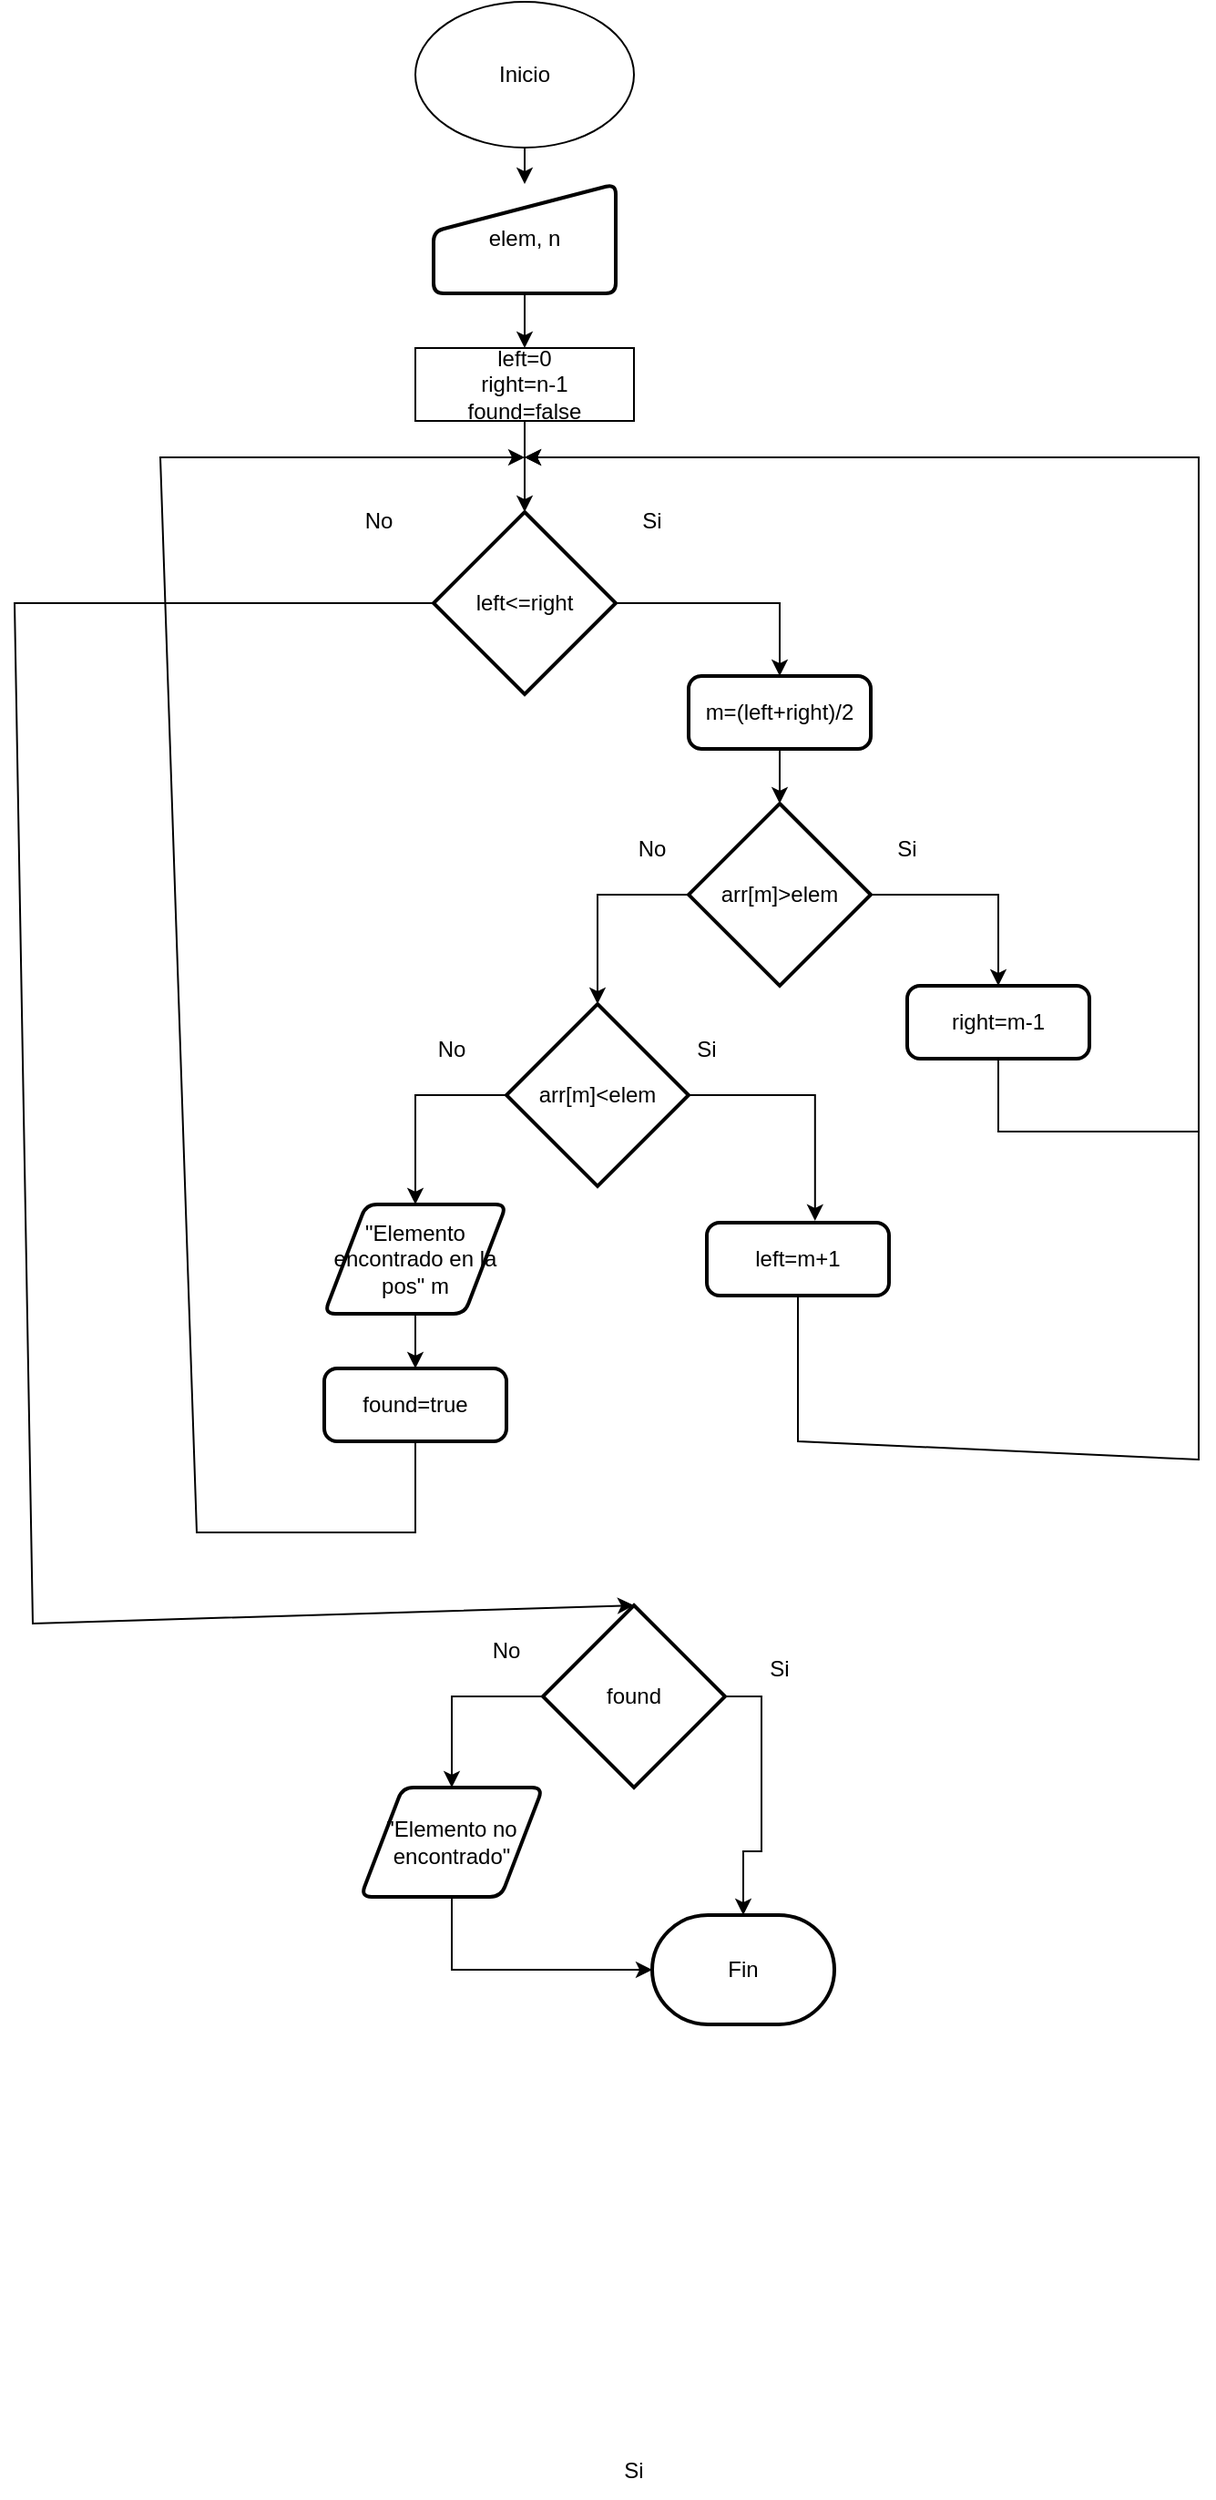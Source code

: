 <mxfile version="24.2.5" type="device">
  <diagram name="Página-1" id="0wsCxyxOZEsjjyLsrp0R">
    <mxGraphModel dx="1600" dy="774" grid="1" gridSize="10" guides="1" tooltips="1" connect="1" arrows="1" fold="1" page="1" pageScale="1" pageWidth="4000" pageHeight="4000" math="0" shadow="0">
      <root>
        <mxCell id="0" />
        <mxCell id="1" parent="0" />
        <mxCell id="Uuv-1FL1sS7lNG17RyiJ-4" style="edgeStyle=orthogonalEdgeStyle;rounded=0;orthogonalLoop=1;jettySize=auto;html=1;exitX=0.5;exitY=1;exitDx=0;exitDy=0;entryX=0.5;entryY=0;entryDx=0;entryDy=0;" edge="1" parent="1" source="Uuv-1FL1sS7lNG17RyiJ-1">
          <mxGeometry relative="1" as="geometry">
            <mxPoint x="350" y="140" as="targetPoint" />
          </mxGeometry>
        </mxCell>
        <mxCell id="Uuv-1FL1sS7lNG17RyiJ-1" value="Inicio" style="ellipse;whiteSpace=wrap;html=1;" vertex="1" parent="1">
          <mxGeometry x="290" y="40" width="120" height="80" as="geometry" />
        </mxCell>
        <mxCell id="Uuv-1FL1sS7lNG17RyiJ-2" value="left=0&lt;div&gt;&lt;/div&gt;&lt;div&gt;right=n-1&lt;/div&gt;&lt;div&gt;found=false&lt;/div&gt;" style="rounded=0;whiteSpace=wrap;html=1;" vertex="1" parent="1">
          <mxGeometry x="290" y="230" width="120" height="40" as="geometry" />
        </mxCell>
        <mxCell id="Uuv-1FL1sS7lNG17RyiJ-5" style="edgeStyle=orthogonalEdgeStyle;rounded=0;orthogonalLoop=1;jettySize=auto;html=1;exitX=0.5;exitY=1;exitDx=0;exitDy=0;entryX=0.5;entryY=0;entryDx=0;entryDy=0;" edge="1" parent="1" target="Uuv-1FL1sS7lNG17RyiJ-2">
          <mxGeometry relative="1" as="geometry">
            <mxPoint x="350" y="200" as="sourcePoint" />
          </mxGeometry>
        </mxCell>
        <mxCell id="Uuv-1FL1sS7lNG17RyiJ-40" style="edgeStyle=orthogonalEdgeStyle;rounded=0;orthogonalLoop=1;jettySize=auto;html=1;exitX=1;exitY=0.5;exitDx=0;exitDy=0;exitPerimeter=0;entryX=0.5;entryY=0;entryDx=0;entryDy=0;" edge="1" parent="1" source="Uuv-1FL1sS7lNG17RyiJ-6" target="Uuv-1FL1sS7lNG17RyiJ-39">
          <mxGeometry relative="1" as="geometry" />
        </mxCell>
        <mxCell id="Uuv-1FL1sS7lNG17RyiJ-6" value="left&amp;lt;=right" style="strokeWidth=2;html=1;shape=mxgraph.flowchart.decision;whiteSpace=wrap;" vertex="1" parent="1">
          <mxGeometry x="300" y="320" width="100" height="100" as="geometry" />
        </mxCell>
        <mxCell id="Uuv-1FL1sS7lNG17RyiJ-7" style="edgeStyle=orthogonalEdgeStyle;rounded=0;orthogonalLoop=1;jettySize=auto;html=1;exitX=0.5;exitY=1;exitDx=0;exitDy=0;entryX=0.5;entryY=0;entryDx=0;entryDy=0;entryPerimeter=0;" edge="1" parent="1" source="Uuv-1FL1sS7lNG17RyiJ-2" target="Uuv-1FL1sS7lNG17RyiJ-6">
          <mxGeometry relative="1" as="geometry" />
        </mxCell>
        <mxCell id="Uuv-1FL1sS7lNG17RyiJ-11" value="Si" style="text;html=1;align=center;verticalAlign=middle;whiteSpace=wrap;rounded=0;" vertex="1" parent="1">
          <mxGeometry x="390" y="310" width="60" height="30" as="geometry" />
        </mxCell>
        <mxCell id="Uuv-1FL1sS7lNG17RyiJ-12" value="elem, n" style="html=1;strokeWidth=2;shape=manualInput;whiteSpace=wrap;rounded=1;size=26;arcSize=11;" vertex="1" parent="1">
          <mxGeometry x="300" y="140" width="100" height="60" as="geometry" />
        </mxCell>
        <mxCell id="Uuv-1FL1sS7lNG17RyiJ-34" value="No" style="text;html=1;align=center;verticalAlign=middle;whiteSpace=wrap;rounded=0;" vertex="1" parent="1">
          <mxGeometry x="240" y="310" width="60" height="30" as="geometry" />
        </mxCell>
        <mxCell id="Uuv-1FL1sS7lNG17RyiJ-39" value="m=(left+right)/2" style="rounded=1;whiteSpace=wrap;html=1;absoluteArcSize=1;arcSize=14;strokeWidth=2;" vertex="1" parent="1">
          <mxGeometry x="440" y="410" width="100" height="40" as="geometry" />
        </mxCell>
        <mxCell id="Uuv-1FL1sS7lNG17RyiJ-44" style="edgeStyle=orthogonalEdgeStyle;rounded=0;orthogonalLoop=1;jettySize=auto;html=1;exitX=1;exitY=0.5;exitDx=0;exitDy=0;exitPerimeter=0;entryX=0.5;entryY=0;entryDx=0;entryDy=0;" edge="1" parent="1" source="Uuv-1FL1sS7lNG17RyiJ-41" target="Uuv-1FL1sS7lNG17RyiJ-43">
          <mxGeometry relative="1" as="geometry" />
        </mxCell>
        <mxCell id="Uuv-1FL1sS7lNG17RyiJ-41" value="arr[m]&amp;gt;elem" style="strokeWidth=2;html=1;shape=mxgraph.flowchart.decision;whiteSpace=wrap;" vertex="1" parent="1">
          <mxGeometry x="440" y="480" width="100" height="100" as="geometry" />
        </mxCell>
        <mxCell id="Uuv-1FL1sS7lNG17RyiJ-42" style="edgeStyle=orthogonalEdgeStyle;rounded=0;orthogonalLoop=1;jettySize=auto;html=1;exitX=0.5;exitY=1;exitDx=0;exitDy=0;entryX=0.5;entryY=0;entryDx=0;entryDy=0;entryPerimeter=0;" edge="1" parent="1" source="Uuv-1FL1sS7lNG17RyiJ-39" target="Uuv-1FL1sS7lNG17RyiJ-41">
          <mxGeometry relative="1" as="geometry" />
        </mxCell>
        <mxCell id="Uuv-1FL1sS7lNG17RyiJ-43" value="right=m-1" style="rounded=1;whiteSpace=wrap;html=1;absoluteArcSize=1;arcSize=14;strokeWidth=2;" vertex="1" parent="1">
          <mxGeometry x="560" y="580" width="100" height="40" as="geometry" />
        </mxCell>
        <mxCell id="Uuv-1FL1sS7lNG17RyiJ-50" style="edgeStyle=orthogonalEdgeStyle;rounded=0;orthogonalLoop=1;jettySize=auto;html=1;exitX=0;exitY=0.5;exitDx=0;exitDy=0;exitPerimeter=0;entryX=0.5;entryY=0;entryDx=0;entryDy=0;" edge="1" parent="1" source="Uuv-1FL1sS7lNG17RyiJ-45" target="Uuv-1FL1sS7lNG17RyiJ-49">
          <mxGeometry relative="1" as="geometry" />
        </mxCell>
        <mxCell id="Uuv-1FL1sS7lNG17RyiJ-45" value="arr[m]&amp;lt;elem" style="strokeWidth=2;html=1;shape=mxgraph.flowchart.decision;whiteSpace=wrap;" vertex="1" parent="1">
          <mxGeometry x="340" y="590" width="100" height="100" as="geometry" />
        </mxCell>
        <mxCell id="Uuv-1FL1sS7lNG17RyiJ-46" style="edgeStyle=orthogonalEdgeStyle;rounded=0;orthogonalLoop=1;jettySize=auto;html=1;exitX=0;exitY=0.5;exitDx=0;exitDy=0;exitPerimeter=0;entryX=0.5;entryY=0;entryDx=0;entryDy=0;entryPerimeter=0;" edge="1" parent="1" source="Uuv-1FL1sS7lNG17RyiJ-41" target="Uuv-1FL1sS7lNG17RyiJ-45">
          <mxGeometry relative="1" as="geometry" />
        </mxCell>
        <mxCell id="Uuv-1FL1sS7lNG17RyiJ-47" value="left=m+1" style="rounded=1;whiteSpace=wrap;html=1;absoluteArcSize=1;arcSize=14;strokeWidth=2;" vertex="1" parent="1">
          <mxGeometry x="450" y="710" width="100" height="40" as="geometry" />
        </mxCell>
        <mxCell id="Uuv-1FL1sS7lNG17RyiJ-48" style="edgeStyle=orthogonalEdgeStyle;rounded=0;orthogonalLoop=1;jettySize=auto;html=1;exitX=1;exitY=0.5;exitDx=0;exitDy=0;exitPerimeter=0;entryX=0.594;entryY=-0.025;entryDx=0;entryDy=0;entryPerimeter=0;" edge="1" parent="1" source="Uuv-1FL1sS7lNG17RyiJ-45" target="Uuv-1FL1sS7lNG17RyiJ-47">
          <mxGeometry relative="1" as="geometry" />
        </mxCell>
        <mxCell id="Uuv-1FL1sS7lNG17RyiJ-52" style="edgeStyle=orthogonalEdgeStyle;rounded=0;orthogonalLoop=1;jettySize=auto;html=1;exitX=0.5;exitY=1;exitDx=0;exitDy=0;entryX=0.5;entryY=0;entryDx=0;entryDy=0;" edge="1" parent="1" source="Uuv-1FL1sS7lNG17RyiJ-49" target="Uuv-1FL1sS7lNG17RyiJ-51">
          <mxGeometry relative="1" as="geometry" />
        </mxCell>
        <mxCell id="Uuv-1FL1sS7lNG17RyiJ-49" value="&quot;Elemento encontrado en la pos&quot; m" style="shape=parallelogram;html=1;strokeWidth=2;perimeter=parallelogramPerimeter;whiteSpace=wrap;rounded=1;arcSize=12;size=0.23;" vertex="1" parent="1">
          <mxGeometry x="240" y="700" width="100" height="60" as="geometry" />
        </mxCell>
        <mxCell id="Uuv-1FL1sS7lNG17RyiJ-51" value="found=true" style="rounded=1;whiteSpace=wrap;html=1;absoluteArcSize=1;arcSize=14;strokeWidth=2;" vertex="1" parent="1">
          <mxGeometry x="240" y="790" width="100" height="40" as="geometry" />
        </mxCell>
        <mxCell id="Uuv-1FL1sS7lNG17RyiJ-53" value="" style="endArrow=classic;html=1;rounded=0;exitX=0.5;exitY=1;exitDx=0;exitDy=0;" edge="1" parent="1" source="Uuv-1FL1sS7lNG17RyiJ-51">
          <mxGeometry width="50" height="50" relative="1" as="geometry">
            <mxPoint x="390" y="870" as="sourcePoint" />
            <mxPoint x="350" y="290" as="targetPoint" />
            <Array as="points">
              <mxPoint x="290" y="880" />
              <mxPoint x="170" y="880" />
              <mxPoint x="150" y="290" />
            </Array>
          </mxGeometry>
        </mxCell>
        <mxCell id="Uuv-1FL1sS7lNG17RyiJ-57" value="" style="endArrow=classic;html=1;rounded=0;exitX=0.5;exitY=1;exitDx=0;exitDy=0;" edge="1" parent="1" source="Uuv-1FL1sS7lNG17RyiJ-43">
          <mxGeometry width="50" height="50" relative="1" as="geometry">
            <mxPoint x="660" y="680" as="sourcePoint" />
            <mxPoint x="350" y="290" as="targetPoint" />
            <Array as="points">
              <mxPoint x="610" y="660" />
              <mxPoint x="720" y="660" />
              <mxPoint x="720" y="290" />
            </Array>
          </mxGeometry>
        </mxCell>
        <mxCell id="Uuv-1FL1sS7lNG17RyiJ-58" value="" style="endArrow=classic;html=1;rounded=0;exitX=0.5;exitY=1;exitDx=0;exitDy=0;" edge="1" parent="1" source="Uuv-1FL1sS7lNG17RyiJ-47">
          <mxGeometry width="50" height="50" relative="1" as="geometry">
            <mxPoint x="550" y="840" as="sourcePoint" />
            <mxPoint x="350" y="290" as="targetPoint" />
            <Array as="points">
              <mxPoint x="500" y="830" />
              <mxPoint x="720" y="840" />
              <mxPoint x="720" y="290" />
            </Array>
          </mxGeometry>
        </mxCell>
        <mxCell id="Uuv-1FL1sS7lNG17RyiJ-66" style="edgeStyle=orthogonalEdgeStyle;rounded=0;orthogonalLoop=1;jettySize=auto;html=1;exitX=0;exitY=0.5;exitDx=0;exitDy=0;exitPerimeter=0;entryX=0.5;entryY=0;entryDx=0;entryDy=0;" edge="1" parent="1" source="Uuv-1FL1sS7lNG17RyiJ-59" target="Uuv-1FL1sS7lNG17RyiJ-65">
          <mxGeometry relative="1" as="geometry" />
        </mxCell>
        <mxCell id="Uuv-1FL1sS7lNG17RyiJ-59" value="found" style="strokeWidth=2;html=1;shape=mxgraph.flowchart.decision;whiteSpace=wrap;" vertex="1" parent="1">
          <mxGeometry x="360" y="920" width="100" height="100" as="geometry" />
        </mxCell>
        <mxCell id="Uuv-1FL1sS7lNG17RyiJ-60" value="" style="endArrow=classic;html=1;rounded=0;exitX=0;exitY=0.5;exitDx=0;exitDy=0;exitPerimeter=0;entryX=0.5;entryY=0;entryDx=0;entryDy=0;entryPerimeter=0;" edge="1" parent="1" source="Uuv-1FL1sS7lNG17RyiJ-6" target="Uuv-1FL1sS7lNG17RyiJ-59">
          <mxGeometry width="50" height="50" relative="1" as="geometry">
            <mxPoint x="270" y="470" as="sourcePoint" />
            <mxPoint x="320" y="420" as="targetPoint" />
            <Array as="points">
              <mxPoint x="70" y="370" />
              <mxPoint x="80" y="930" />
            </Array>
          </mxGeometry>
        </mxCell>
        <mxCell id="Uuv-1FL1sS7lNG17RyiJ-61" value="Si" style="text;html=1;align=center;verticalAlign=middle;whiteSpace=wrap;rounded=0;" vertex="1" parent="1">
          <mxGeometry x="530" y="490" width="60" height="30" as="geometry" />
        </mxCell>
        <mxCell id="Uuv-1FL1sS7lNG17RyiJ-62" value="Si" style="text;html=1;align=center;verticalAlign=middle;whiteSpace=wrap;rounded=0;" vertex="1" parent="1">
          <mxGeometry x="420" y="600" width="60" height="30" as="geometry" />
        </mxCell>
        <mxCell id="Uuv-1FL1sS7lNG17RyiJ-63" value="No" style="text;html=1;align=center;verticalAlign=middle;whiteSpace=wrap;rounded=0;" vertex="1" parent="1">
          <mxGeometry x="390" y="490" width="60" height="30" as="geometry" />
        </mxCell>
        <mxCell id="Uuv-1FL1sS7lNG17RyiJ-64" value="No" style="text;html=1;align=center;verticalAlign=middle;whiteSpace=wrap;rounded=0;" vertex="1" parent="1">
          <mxGeometry x="280" y="600" width="60" height="30" as="geometry" />
        </mxCell>
        <mxCell id="Uuv-1FL1sS7lNG17RyiJ-65" value="&quot;Elemento no encontrado&quot;" style="shape=parallelogram;html=1;strokeWidth=2;perimeter=parallelogramPerimeter;whiteSpace=wrap;rounded=1;arcSize=12;size=0.23;" vertex="1" parent="1">
          <mxGeometry x="260" y="1020" width="100" height="60" as="geometry" />
        </mxCell>
        <mxCell id="Uuv-1FL1sS7lNG17RyiJ-67" value="Fin" style="strokeWidth=2;html=1;shape=mxgraph.flowchart.terminator;whiteSpace=wrap;" vertex="1" parent="1">
          <mxGeometry x="420" y="1090" width="100" height="60" as="geometry" />
        </mxCell>
        <mxCell id="Uuv-1FL1sS7lNG17RyiJ-68" style="edgeStyle=orthogonalEdgeStyle;rounded=0;orthogonalLoop=1;jettySize=auto;html=1;exitX=0.5;exitY=1;exitDx=0;exitDy=0;entryX=0;entryY=0.5;entryDx=0;entryDy=0;entryPerimeter=0;" edge="1" parent="1" source="Uuv-1FL1sS7lNG17RyiJ-65" target="Uuv-1FL1sS7lNG17RyiJ-67">
          <mxGeometry relative="1" as="geometry" />
        </mxCell>
        <mxCell id="Uuv-1FL1sS7lNG17RyiJ-69" style="edgeStyle=orthogonalEdgeStyle;rounded=0;orthogonalLoop=1;jettySize=auto;html=1;exitX=1;exitY=0.5;exitDx=0;exitDy=0;exitPerimeter=0;entryX=0.5;entryY=0;entryDx=0;entryDy=0;entryPerimeter=0;" edge="1" parent="1" source="Uuv-1FL1sS7lNG17RyiJ-59" target="Uuv-1FL1sS7lNG17RyiJ-67">
          <mxGeometry relative="1" as="geometry" />
        </mxCell>
        <mxCell id="Uuv-1FL1sS7lNG17RyiJ-70" value="Si" style="text;html=1;align=center;verticalAlign=middle;whiteSpace=wrap;rounded=0;" vertex="1" parent="1">
          <mxGeometry x="460" y="940" width="60" height="30" as="geometry" />
        </mxCell>
        <mxCell id="Uuv-1FL1sS7lNG17RyiJ-71" value="Si" style="text;html=1;align=center;verticalAlign=middle;whiteSpace=wrap;rounded=0;" vertex="1" parent="1">
          <mxGeometry x="380" y="1380" width="60" height="30" as="geometry" />
        </mxCell>
        <mxCell id="Uuv-1FL1sS7lNG17RyiJ-72" value="No" style="text;html=1;align=center;verticalAlign=middle;whiteSpace=wrap;rounded=0;" vertex="1" parent="1">
          <mxGeometry x="310" y="930" width="60" height="30" as="geometry" />
        </mxCell>
      </root>
    </mxGraphModel>
  </diagram>
</mxfile>
